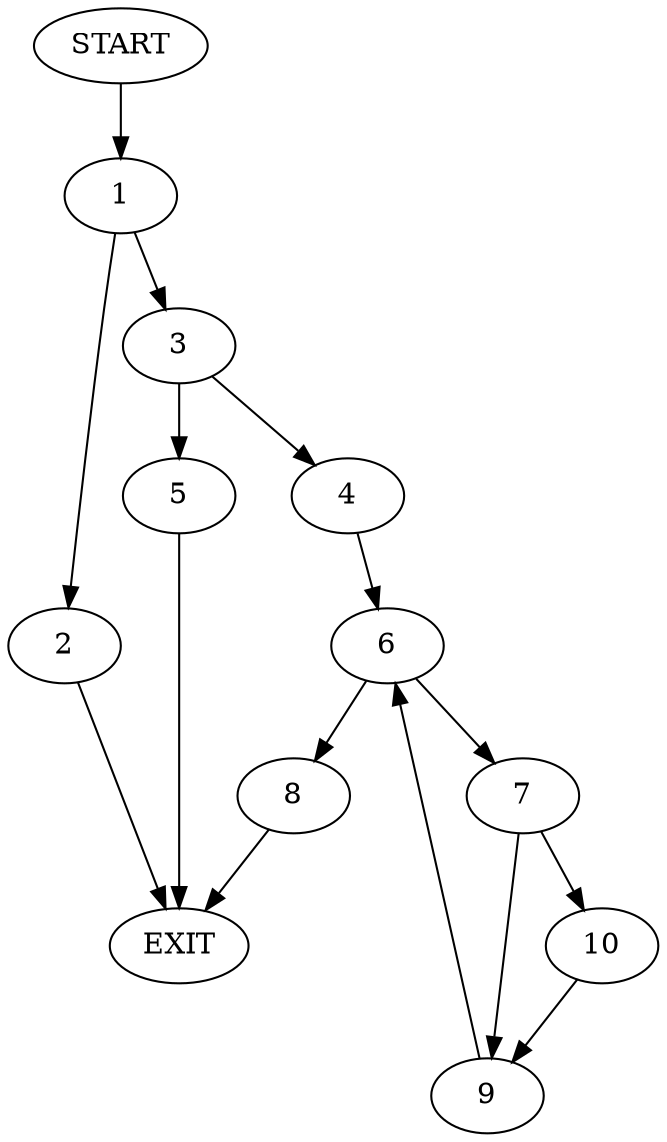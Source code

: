 digraph {
0 [label="START"]
11 [label="EXIT"]
0 -> 1
1 -> 2
1 -> 3
2 -> 11
3 -> 4
3 -> 5
4 -> 6
5 -> 11
6 -> 7
6 -> 8
8 -> 11
7 -> 9
7 -> 10
10 -> 9
9 -> 6
}
